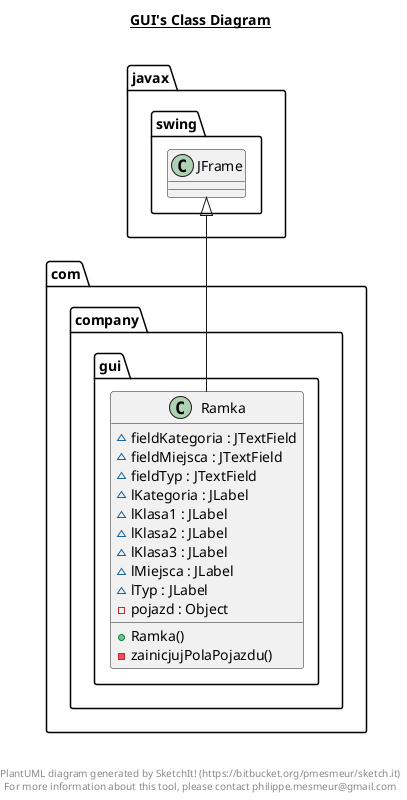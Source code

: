 @startuml

title __GUI's Class Diagram__\n

  namespace com.company {
    namespace gui {
      class com.company.gui.Ramka {
          ~ fieldKategoria : JTextField
          ~ fieldMiejsca : JTextField
          ~ fieldTyp : JTextField
          ~ lKategoria : JLabel
          ~ lKlasa1 : JLabel
          ~ lKlasa2 : JLabel
          ~ lKlasa3 : JLabel
          ~ lMiejsca : JLabel
          ~ lTyp : JLabel
          - pojazd : Object
          + Ramka()
          - zainicjujPolaPojazdu()
      }
    }
  }
  

  com.company.gui.Ramka -up-|> javax.swing.JFrame


right footer


PlantUML diagram generated by SketchIt! (https://bitbucket.org/pmesmeur/sketch.it)
For more information about this tool, please contact philippe.mesmeur@gmail.com
endfooter

@enduml
